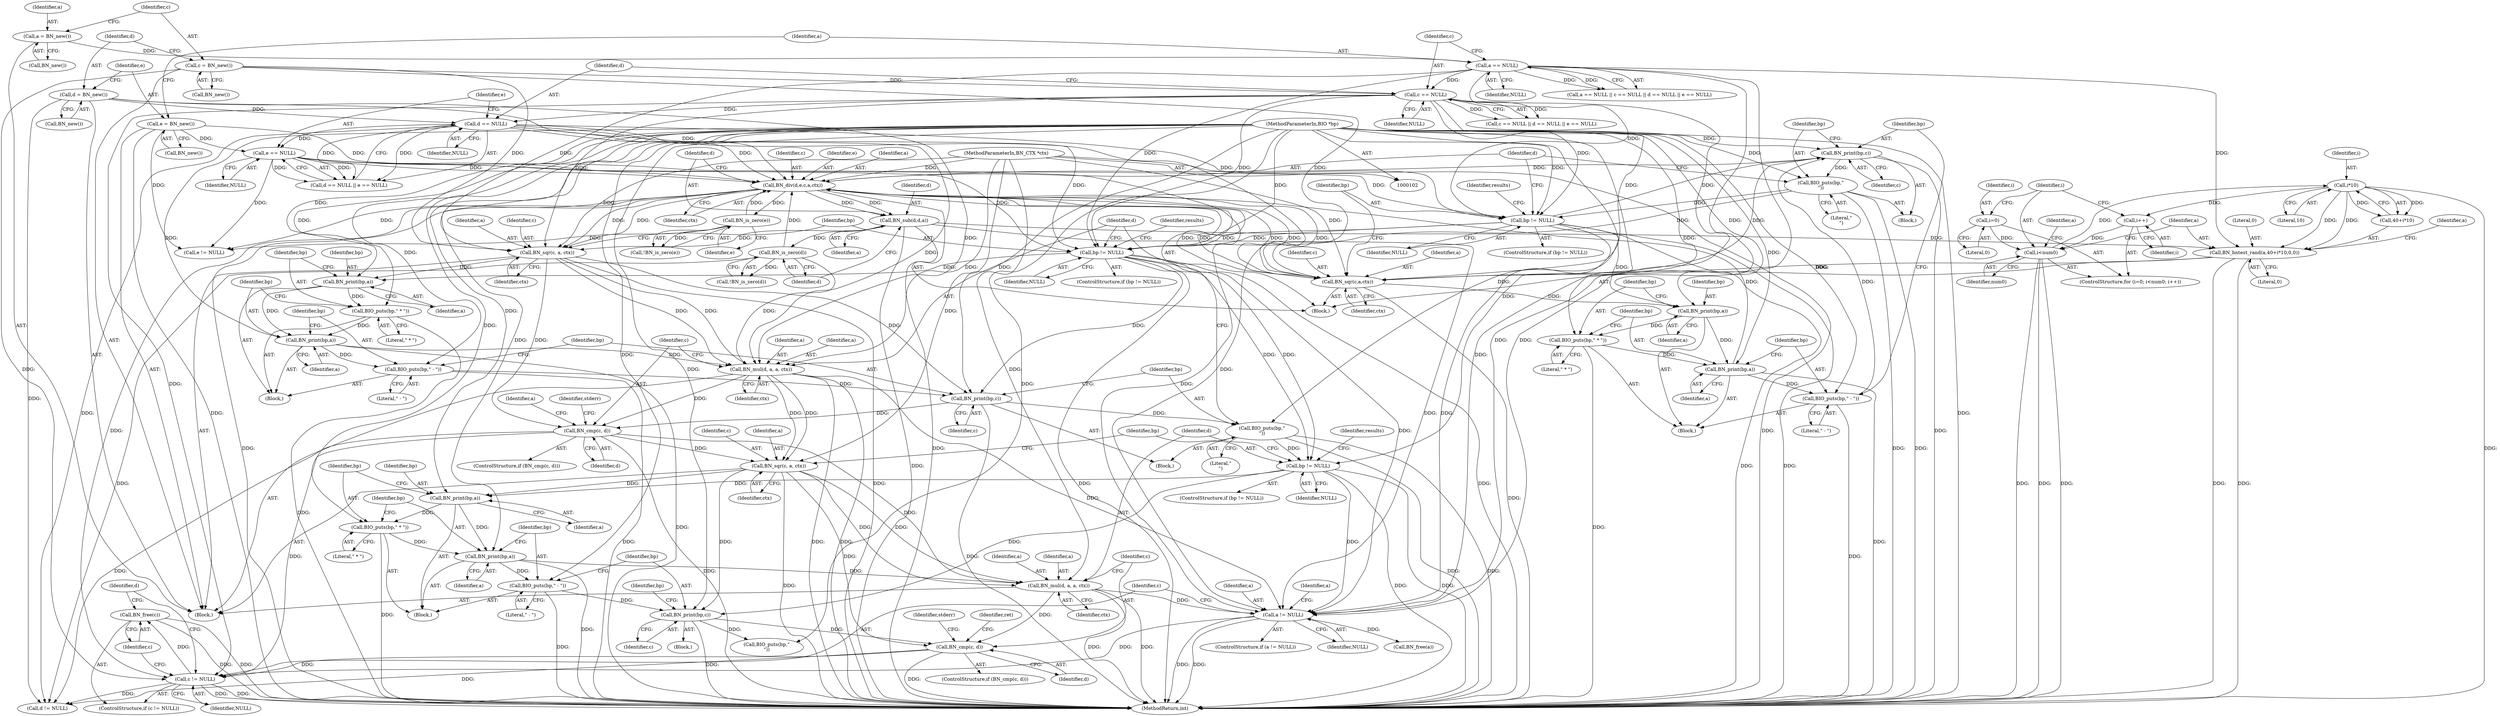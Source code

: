 digraph "0_openssl_a7a44ba55cb4f884c6bc9ceac90072dea38e66d0_3@API" {
"1000335" [label="(Call,BN_free(c))"];
"1000332" [label="(Call,c != NULL)"];
"1000264" [label="(Call,BN_cmp(c, d))"];
"1000227" [label="(Call,BN_sqr(c, a, ctx))"];
"1000133" [label="(Call,c == NULL)"];
"1000118" [label="(Call,c = BN_new())"];
"1000129" [label="(Call,a == NULL)"];
"1000115" [label="(Call,a = BN_new())"];
"1000200" [label="(Call,BN_div(d,e,c,a,ctx))"];
"1000213" [label="(Call,BN_is_zero(d))"];
"1000206" [label="(Call,BN_sub(d,d,a))"];
"1000121" [label="(Call,d = BN_new())"];
"1000137" [label="(Call,d == NULL)"];
"1000124" [label="(Call,e = BN_new())"];
"1000216" [label="(Call,BN_is_zero(e))"];
"1000140" [label="(Call,e == NULL)"];
"1000169" [label="(Call,BN_sqr(c,a,ctx))"];
"1000155" [label="(Call,BN_bntest_rand(a,40+i*10,0,0))"];
"1000159" [label="(Call,i*10)"];
"1000149" [label="(Call,i<num0)"];
"1000152" [label="(Call,i++)"];
"1000146" [label="(Call,i=0)"];
"1000104" [label="(MethodParameterIn,BN_CTX *ctx)"];
"1000194" [label="(Call,BN_print(bp,c))"];
"1000191" [label="(Call,BIO_puts(bp,\" - \"))"];
"1000188" [label="(Call,BN_print(bp,a))"];
"1000185" [label="(Call,BIO_puts(bp,\" * \"))"];
"1000182" [label="(Call,BN_print(bp,a))"];
"1000174" [label="(Call,bp != NULL)"];
"1000197" [label="(Call,BIO_puts(bp,\"\n\"))"];
"1000103" [label="(MethodParameterIn,BIO *bp)"];
"1000252" [label="(Call,BN_print(bp,c))"];
"1000232" [label="(Call,bp != NULL)"];
"1000249" [label="(Call,BIO_puts(bp,\" - \"))"];
"1000246" [label="(Call,BN_print(bp,a))"];
"1000243" [label="(Call,BIO_puts(bp,\" * \"))"];
"1000240" [label="(Call,BN_print(bp,a))"];
"1000258" [label="(Call,BN_mul(d, a, a, ctx))"];
"1000313" [label="(Call,BN_cmp(c, d))"];
"1000301" [label="(Call,BN_print(bp,c))"];
"1000281" [label="(Call,bp != NULL)"];
"1000255" [label="(Call,BIO_puts(bp,\"\n\"))"];
"1000298" [label="(Call,BIO_puts(bp,\" - \"))"];
"1000295" [label="(Call,BN_print(bp,a))"];
"1000292" [label="(Call,BIO_puts(bp,\" * \"))"];
"1000289" [label="(Call,BN_print(bp,a))"];
"1000276" [label="(Call,BN_sqr(c, a, ctx))"];
"1000307" [label="(Call,BN_mul(d, a, a, ctx))"];
"1000326" [label="(Call,a != NULL)"];
"1000123" [label="(Call,BN_new())"];
"1000183" [label="(Identifier,bp)"];
"1000173" [label="(ControlStructure,if (bp != NULL))"];
"1000169" [label="(Call,BN_sqr(c,a,ctx))"];
"1000213" [label="(Call,BN_is_zero(d))"];
"1000137" [label="(Call,d == NULL)"];
"1000159" [label="(Call,i*10)"];
"1000141" [label="(Identifier,e)"];
"1000307" [label="(Call,BN_mul(d, a, a, ctx))"];
"1000296" [label="(Identifier,bp)"];
"1000191" [label="(Call,BIO_puts(bp,\" - \"))"];
"1000150" [label="(Identifier,i)"];
"1000156" [label="(Identifier,a)"];
"1000302" [label="(Identifier,bp)"];
"1000140" [label="(Call,e == NULL)"];
"1000130" [label="(Identifier,a)"];
"1000162" [label="(Literal,0)"];
"1000311" [label="(Identifier,ctx)"];
"1000318" [label="(Identifier,stderr)"];
"1000206" [label="(Call,BN_sub(d,d,a))"];
"1000187" [label="(Literal,\" * \")"];
"1000244" [label="(Identifier,bp)"];
"1000196" [label="(Identifier,c)"];
"1000230" [label="(Identifier,ctx)"];
"1000351" [label="(MethodReturn,int)"];
"1000212" [label="(Call,!BN_is_zero(d))"];
"1000185" [label="(Call,BIO_puts(bp,\" * \"))"];
"1000330" [label="(Identifier,a)"];
"1000304" [label="(Call,BIO_puts(bp,\"\n\"))"];
"1000157" [label="(Call,40+i*10)"];
"1000139" [label="(Identifier,NULL)"];
"1000147" [label="(Identifier,i)"];
"1000287" [label="(Identifier,results)"];
"1000334" [label="(Identifier,NULL)"];
"1000335" [label="(Call,BN_free(c))"];
"1000263" [label="(ControlStructure,if (BN_cmp(c, d)))"];
"1000129" [label="(Call,a == NULL)"];
"1000207" [label="(Identifier,d)"];
"1000193" [label="(Literal,\" - \")"];
"1000274" [label="(Identifier,a)"];
"1000199" [label="(Literal,\"\n\")"];
"1000281" [label="(Call,bp != NULL)"];
"1000280" [label="(ControlStructure,if (bp != NULL))"];
"1000288" [label="(Block,)"];
"1000131" [label="(Identifier,NULL)"];
"1000242" [label="(Identifier,a)"];
"1000117" [label="(Call,BN_new())"];
"1000276" [label="(Call,BN_sqr(c, a, ctx))"];
"1000298" [label="(Call,BIO_puts(bp,\" - \"))"];
"1000120" [label="(Call,BN_new())"];
"1000175" [label="(Identifier,bp)"];
"1000194" [label="(Call,BN_print(bp,c))"];
"1000325" [label="(ControlStructure,if (a != NULL))"];
"1000171" [label="(Identifier,a)"];
"1000163" [label="(Literal,0)"];
"1000190" [label="(Identifier,a)"];
"1000231" [label="(ControlStructure,if (bp != NULL))"];
"1000181" [label="(Block,)"];
"1000322" [label="(Identifier,ret)"];
"1000134" [label="(Identifier,c)"];
"1000217" [label="(Identifier,e)"];
"1000128" [label="(Call,a == NULL || c == NULL || d == NULL || e == NULL)"];
"1000247" [label="(Identifier,bp)"];
"1000259" [label="(Identifier,d)"];
"1000126" [label="(Call,BN_new())"];
"1000339" [label="(Identifier,d)"];
"1000234" [label="(Identifier,NULL)"];
"1000250" [label="(Identifier,bp)"];
"1000299" [label="(Identifier,bp)"];
"1000265" [label="(Identifier,c)"];
"1000192" [label="(Identifier,bp)"];
"1000202" [label="(Identifier,e)"];
"1000305" [label="(Identifier,bp)"];
"1000229" [label="(Identifier,a)"];
"1000225" [label="(Identifier,a)"];
"1000186" [label="(Identifier,bp)"];
"1000292" [label="(Call,BIO_puts(bp,\" * \"))"];
"1000119" [label="(Identifier,c)"];
"1000215" [label="(Call,!BN_is_zero(e))"];
"1000248" [label="(Identifier,a)"];
"1000241" [label="(Identifier,bp)"];
"1000314" [label="(Identifier,c)"];
"1000344" [label="(Call,e != NULL)"];
"1000148" [label="(Literal,0)"];
"1000295" [label="(Call,BN_print(bp,a))"];
"1000208" [label="(Identifier,d)"];
"1000232" [label="(Call,bp != NULL)"];
"1000138" [label="(Identifier,d)"];
"1000266" [label="(Identifier,d)"];
"1000261" [label="(Identifier,a)"];
"1000145" [label="(ControlStructure,for (i=0; i<num0; i++))"];
"1000243" [label="(Call,BIO_puts(bp,\" * \"))"];
"1000269" [label="(Identifier,stderr)"];
"1000233" [label="(Identifier,bp)"];
"1000103" [label="(MethodParameterIn,BIO *bp)"];
"1000309" [label="(Identifier,a)"];
"1000151" [label="(Identifier,num0)"];
"1000118" [label="(Call,c = BN_new())"];
"1000189" [label="(Identifier,bp)"];
"1000308" [label="(Identifier,d)"];
"1000201" [label="(Identifier,d)"];
"1000262" [label="(Identifier,ctx)"];
"1000336" [label="(Identifier,c)"];
"1000136" [label="(Call,d == NULL || e == NULL)"];
"1000257" [label="(Literal,\"\n\")"];
"1000132" [label="(Call,c == NULL || d == NULL || e == NULL)"];
"1000303" [label="(Identifier,c)"];
"1000333" [label="(Identifier,c)"];
"1000166" [label="(Identifier,a)"];
"1000135" [label="(Identifier,NULL)"];
"1000327" [label="(Identifier,a)"];
"1000240" [label="(Call,BN_print(bp,a))"];
"1000209" [label="(Identifier,a)"];
"1000154" [label="(Block,)"];
"1000177" [label="(Block,)"];
"1000122" [label="(Identifier,d)"];
"1000105" [label="(Block,)"];
"1000246" [label="(Call,BN_print(bp,a))"];
"1000133" [label="(Call,c == NULL)"];
"1000253" [label="(Identifier,bp)"];
"1000238" [label="(Identifier,results)"];
"1000170" [label="(Identifier,c)"];
"1000290" [label="(Identifier,bp)"];
"1000277" [label="(Identifier,c)"];
"1000264" [label="(Call,BN_cmp(c, d))"];
"1000180" [label="(Identifier,results)"];
"1000297" [label="(Identifier,a)"];
"1000146" [label="(Call,i=0)"];
"1000205" [label="(Identifier,ctx)"];
"1000116" [label="(Identifier,a)"];
"1000161" [label="(Literal,10)"];
"1000254" [label="(Identifier,c)"];
"1000204" [label="(Identifier,a)"];
"1000249" [label="(Call,BIO_puts(bp,\" - \"))"];
"1000235" [label="(Block,)"];
"1000289" [label="(Call,BN_print(bp,a))"];
"1000315" [label="(Identifier,d)"];
"1000284" [label="(Block,)"];
"1000310" [label="(Identifier,a)"];
"1000256" [label="(Identifier,bp)"];
"1000104" [label="(MethodParameterIn,BN_CTX *ctx)"];
"1000301" [label="(Call,BN_print(bp,c))"];
"1000203" [label="(Identifier,c)"];
"1000172" [label="(Identifier,ctx)"];
"1000283" [label="(Identifier,NULL)"];
"1000332" [label="(Call,c != NULL)"];
"1000155" [label="(Call,BN_bntest_rand(a,40+i*10,0,0))"];
"1000153" [label="(Identifier,i)"];
"1000251" [label="(Literal,\" - \")"];
"1000313" [label="(Call,BN_cmp(c, d))"];
"1000214" [label="(Identifier,d)"];
"1000174" [label="(Call,bp != NULL)"];
"1000152" [label="(Call,i++)"];
"1000326" [label="(Call,a != NULL)"];
"1000198" [label="(Identifier,bp)"];
"1000115" [label="(Call,a = BN_new())"];
"1000125" [label="(Identifier,e)"];
"1000255" [label="(Call,BIO_puts(bp,\"\n\"))"];
"1000121" [label="(Call,d = BN_new())"];
"1000160" [label="(Identifier,i)"];
"1000195" [label="(Identifier,bp)"];
"1000176" [label="(Identifier,NULL)"];
"1000239" [label="(Block,)"];
"1000279" [label="(Identifier,ctx)"];
"1000329" [label="(Call,BN_free(a))"];
"1000188" [label="(Call,BN_print(bp,a))"];
"1000200" [label="(Call,BN_div(d,e,c,a,ctx))"];
"1000278" [label="(Identifier,a)"];
"1000294" [label="(Literal,\" * \")"];
"1000328" [label="(Identifier,NULL)"];
"1000282" [label="(Identifier,bp)"];
"1000338" [label="(Call,d != NULL)"];
"1000228" [label="(Identifier,c)"];
"1000258" [label="(Call,BN_mul(d, a, a, ctx))"];
"1000149" [label="(Call,i<num0)"];
"1000331" [label="(ControlStructure,if (c != NULL))"];
"1000252" [label="(Call,BN_print(bp,c))"];
"1000293" [label="(Identifier,bp)"];
"1000291" [label="(Identifier,a)"];
"1000245" [label="(Literal,\" * \")"];
"1000142" [label="(Identifier,NULL)"];
"1000312" [label="(ControlStructure,if (BN_cmp(c, d)))"];
"1000300" [label="(Literal,\" - \")"];
"1000260" [label="(Identifier,a)"];
"1000197" [label="(Call,BIO_puts(bp,\"\n\"))"];
"1000182" [label="(Call,BN_print(bp,a))"];
"1000227" [label="(Call,BN_sqr(c, a, ctx))"];
"1000216" [label="(Call,BN_is_zero(e))"];
"1000124" [label="(Call,e = BN_new())"];
"1000184" [label="(Identifier,a)"];
"1000335" -> "1000331"  [label="AST: "];
"1000335" -> "1000336"  [label="CFG: "];
"1000336" -> "1000335"  [label="AST: "];
"1000339" -> "1000335"  [label="CFG: "];
"1000335" -> "1000351"  [label="DDG: "];
"1000335" -> "1000351"  [label="DDG: "];
"1000332" -> "1000335"  [label="DDG: "];
"1000332" -> "1000331"  [label="AST: "];
"1000332" -> "1000334"  [label="CFG: "];
"1000333" -> "1000332"  [label="AST: "];
"1000334" -> "1000332"  [label="AST: "];
"1000336" -> "1000332"  [label="CFG: "];
"1000339" -> "1000332"  [label="CFG: "];
"1000332" -> "1000351"  [label="DDG: "];
"1000332" -> "1000351"  [label="DDG: "];
"1000264" -> "1000332"  [label="DDG: "];
"1000133" -> "1000332"  [label="DDG: "];
"1000200" -> "1000332"  [label="DDG: "];
"1000118" -> "1000332"  [label="DDG: "];
"1000313" -> "1000332"  [label="DDG: "];
"1000326" -> "1000332"  [label="DDG: "];
"1000332" -> "1000338"  [label="DDG: "];
"1000264" -> "1000263"  [label="AST: "];
"1000264" -> "1000266"  [label="CFG: "];
"1000265" -> "1000264"  [label="AST: "];
"1000266" -> "1000264"  [label="AST: "];
"1000269" -> "1000264"  [label="CFG: "];
"1000274" -> "1000264"  [label="CFG: "];
"1000264" -> "1000351"  [label="DDG: "];
"1000227" -> "1000264"  [label="DDG: "];
"1000252" -> "1000264"  [label="DDG: "];
"1000258" -> "1000264"  [label="DDG: "];
"1000264" -> "1000276"  [label="DDG: "];
"1000264" -> "1000307"  [label="DDG: "];
"1000264" -> "1000338"  [label="DDG: "];
"1000227" -> "1000105"  [label="AST: "];
"1000227" -> "1000230"  [label="CFG: "];
"1000228" -> "1000227"  [label="AST: "];
"1000229" -> "1000227"  [label="AST: "];
"1000230" -> "1000227"  [label="AST: "];
"1000233" -> "1000227"  [label="CFG: "];
"1000227" -> "1000351"  [label="DDG: "];
"1000133" -> "1000227"  [label="DDG: "];
"1000200" -> "1000227"  [label="DDG: "];
"1000200" -> "1000227"  [label="DDG: "];
"1000118" -> "1000227"  [label="DDG: "];
"1000129" -> "1000227"  [label="DDG: "];
"1000206" -> "1000227"  [label="DDG: "];
"1000104" -> "1000227"  [label="DDG: "];
"1000227" -> "1000240"  [label="DDG: "];
"1000227" -> "1000252"  [label="DDG: "];
"1000227" -> "1000258"  [label="DDG: "];
"1000227" -> "1000258"  [label="DDG: "];
"1000133" -> "1000132"  [label="AST: "];
"1000133" -> "1000135"  [label="CFG: "];
"1000134" -> "1000133"  [label="AST: "];
"1000135" -> "1000133"  [label="AST: "];
"1000138" -> "1000133"  [label="CFG: "];
"1000132" -> "1000133"  [label="CFG: "];
"1000133" -> "1000132"  [label="DDG: "];
"1000133" -> "1000132"  [label="DDG: "];
"1000118" -> "1000133"  [label="DDG: "];
"1000129" -> "1000133"  [label="DDG: "];
"1000133" -> "1000137"  [label="DDG: "];
"1000133" -> "1000169"  [label="DDG: "];
"1000133" -> "1000174"  [label="DDG: "];
"1000133" -> "1000232"  [label="DDG: "];
"1000133" -> "1000326"  [label="DDG: "];
"1000118" -> "1000105"  [label="AST: "];
"1000118" -> "1000120"  [label="CFG: "];
"1000119" -> "1000118"  [label="AST: "];
"1000120" -> "1000118"  [label="AST: "];
"1000122" -> "1000118"  [label="CFG: "];
"1000118" -> "1000169"  [label="DDG: "];
"1000129" -> "1000128"  [label="AST: "];
"1000129" -> "1000131"  [label="CFG: "];
"1000130" -> "1000129"  [label="AST: "];
"1000131" -> "1000129"  [label="AST: "];
"1000134" -> "1000129"  [label="CFG: "];
"1000128" -> "1000129"  [label="CFG: "];
"1000129" -> "1000128"  [label="DDG: "];
"1000129" -> "1000128"  [label="DDG: "];
"1000115" -> "1000129"  [label="DDG: "];
"1000129" -> "1000155"  [label="DDG: "];
"1000129" -> "1000174"  [label="DDG: "];
"1000129" -> "1000232"  [label="DDG: "];
"1000129" -> "1000326"  [label="DDG: "];
"1000129" -> "1000326"  [label="DDG: "];
"1000115" -> "1000105"  [label="AST: "];
"1000115" -> "1000117"  [label="CFG: "];
"1000116" -> "1000115"  [label="AST: "];
"1000117" -> "1000115"  [label="AST: "];
"1000119" -> "1000115"  [label="CFG: "];
"1000200" -> "1000154"  [label="AST: "];
"1000200" -> "1000205"  [label="CFG: "];
"1000201" -> "1000200"  [label="AST: "];
"1000202" -> "1000200"  [label="AST: "];
"1000203" -> "1000200"  [label="AST: "];
"1000204" -> "1000200"  [label="AST: "];
"1000205" -> "1000200"  [label="AST: "];
"1000207" -> "1000200"  [label="CFG: "];
"1000200" -> "1000351"  [label="DDG: "];
"1000200" -> "1000351"  [label="DDG: "];
"1000200" -> "1000169"  [label="DDG: "];
"1000200" -> "1000169"  [label="DDG: "];
"1000213" -> "1000200"  [label="DDG: "];
"1000121" -> "1000200"  [label="DDG: "];
"1000137" -> "1000200"  [label="DDG: "];
"1000124" -> "1000200"  [label="DDG: "];
"1000216" -> "1000200"  [label="DDG: "];
"1000140" -> "1000200"  [label="DDG: "];
"1000169" -> "1000200"  [label="DDG: "];
"1000169" -> "1000200"  [label="DDG: "];
"1000169" -> "1000200"  [label="DDG: "];
"1000194" -> "1000200"  [label="DDG: "];
"1000188" -> "1000200"  [label="DDG: "];
"1000104" -> "1000200"  [label="DDG: "];
"1000200" -> "1000206"  [label="DDG: "];
"1000200" -> "1000206"  [label="DDG: "];
"1000200" -> "1000216"  [label="DDG: "];
"1000200" -> "1000344"  [label="DDG: "];
"1000213" -> "1000212"  [label="AST: "];
"1000213" -> "1000214"  [label="CFG: "];
"1000214" -> "1000213"  [label="AST: "];
"1000212" -> "1000213"  [label="CFG: "];
"1000213" -> "1000212"  [label="DDG: "];
"1000206" -> "1000213"  [label="DDG: "];
"1000213" -> "1000258"  [label="DDG: "];
"1000213" -> "1000338"  [label="DDG: "];
"1000206" -> "1000154"  [label="AST: "];
"1000206" -> "1000209"  [label="CFG: "];
"1000207" -> "1000206"  [label="AST: "];
"1000208" -> "1000206"  [label="AST: "];
"1000209" -> "1000206"  [label="AST: "];
"1000214" -> "1000206"  [label="CFG: "];
"1000206" -> "1000351"  [label="DDG: "];
"1000206" -> "1000155"  [label="DDG: "];
"1000206" -> "1000326"  [label="DDG: "];
"1000121" -> "1000105"  [label="AST: "];
"1000121" -> "1000123"  [label="CFG: "];
"1000122" -> "1000121"  [label="AST: "];
"1000123" -> "1000121"  [label="AST: "];
"1000125" -> "1000121"  [label="CFG: "];
"1000121" -> "1000137"  [label="DDG: "];
"1000121" -> "1000258"  [label="DDG: "];
"1000121" -> "1000338"  [label="DDG: "];
"1000137" -> "1000136"  [label="AST: "];
"1000137" -> "1000139"  [label="CFG: "];
"1000138" -> "1000137"  [label="AST: "];
"1000139" -> "1000137"  [label="AST: "];
"1000141" -> "1000137"  [label="CFG: "];
"1000136" -> "1000137"  [label="CFG: "];
"1000137" -> "1000136"  [label="DDG: "];
"1000137" -> "1000136"  [label="DDG: "];
"1000137" -> "1000140"  [label="DDG: "];
"1000137" -> "1000174"  [label="DDG: "];
"1000137" -> "1000232"  [label="DDG: "];
"1000137" -> "1000258"  [label="DDG: "];
"1000137" -> "1000326"  [label="DDG: "];
"1000137" -> "1000338"  [label="DDG: "];
"1000124" -> "1000105"  [label="AST: "];
"1000124" -> "1000126"  [label="CFG: "];
"1000125" -> "1000124"  [label="AST: "];
"1000126" -> "1000124"  [label="AST: "];
"1000130" -> "1000124"  [label="CFG: "];
"1000124" -> "1000351"  [label="DDG: "];
"1000124" -> "1000140"  [label="DDG: "];
"1000124" -> "1000344"  [label="DDG: "];
"1000216" -> "1000215"  [label="AST: "];
"1000216" -> "1000217"  [label="CFG: "];
"1000217" -> "1000216"  [label="AST: "];
"1000215" -> "1000216"  [label="CFG: "];
"1000216" -> "1000215"  [label="DDG: "];
"1000216" -> "1000344"  [label="DDG: "];
"1000140" -> "1000136"  [label="AST: "];
"1000140" -> "1000142"  [label="CFG: "];
"1000141" -> "1000140"  [label="AST: "];
"1000142" -> "1000140"  [label="AST: "];
"1000136" -> "1000140"  [label="CFG: "];
"1000140" -> "1000136"  [label="DDG: "];
"1000140" -> "1000136"  [label="DDG: "];
"1000140" -> "1000174"  [label="DDG: "];
"1000140" -> "1000232"  [label="DDG: "];
"1000140" -> "1000326"  [label="DDG: "];
"1000140" -> "1000344"  [label="DDG: "];
"1000169" -> "1000154"  [label="AST: "];
"1000169" -> "1000172"  [label="CFG: "];
"1000170" -> "1000169"  [label="AST: "];
"1000171" -> "1000169"  [label="AST: "];
"1000172" -> "1000169"  [label="AST: "];
"1000175" -> "1000169"  [label="CFG: "];
"1000169" -> "1000351"  [label="DDG: "];
"1000155" -> "1000169"  [label="DDG: "];
"1000104" -> "1000169"  [label="DDG: "];
"1000169" -> "1000182"  [label="DDG: "];
"1000169" -> "1000194"  [label="DDG: "];
"1000155" -> "1000154"  [label="AST: "];
"1000155" -> "1000163"  [label="CFG: "];
"1000156" -> "1000155"  [label="AST: "];
"1000157" -> "1000155"  [label="AST: "];
"1000162" -> "1000155"  [label="AST: "];
"1000163" -> "1000155"  [label="AST: "];
"1000166" -> "1000155"  [label="CFG: "];
"1000155" -> "1000351"  [label="DDG: "];
"1000155" -> "1000351"  [label="DDG: "];
"1000159" -> "1000155"  [label="DDG: "];
"1000159" -> "1000155"  [label="DDG: "];
"1000159" -> "1000157"  [label="AST: "];
"1000159" -> "1000161"  [label="CFG: "];
"1000160" -> "1000159"  [label="AST: "];
"1000161" -> "1000159"  [label="AST: "];
"1000157" -> "1000159"  [label="CFG: "];
"1000159" -> "1000351"  [label="DDG: "];
"1000159" -> "1000152"  [label="DDG: "];
"1000159" -> "1000157"  [label="DDG: "];
"1000159" -> "1000157"  [label="DDG: "];
"1000149" -> "1000159"  [label="DDG: "];
"1000149" -> "1000145"  [label="AST: "];
"1000149" -> "1000151"  [label="CFG: "];
"1000150" -> "1000149"  [label="AST: "];
"1000151" -> "1000149"  [label="AST: "];
"1000156" -> "1000149"  [label="CFG: "];
"1000225" -> "1000149"  [label="CFG: "];
"1000149" -> "1000351"  [label="DDG: "];
"1000149" -> "1000351"  [label="DDG: "];
"1000149" -> "1000351"  [label="DDG: "];
"1000152" -> "1000149"  [label="DDG: "];
"1000146" -> "1000149"  [label="DDG: "];
"1000152" -> "1000145"  [label="AST: "];
"1000152" -> "1000153"  [label="CFG: "];
"1000153" -> "1000152"  [label="AST: "];
"1000150" -> "1000152"  [label="CFG: "];
"1000146" -> "1000145"  [label="AST: "];
"1000146" -> "1000148"  [label="CFG: "];
"1000147" -> "1000146"  [label="AST: "];
"1000148" -> "1000146"  [label="AST: "];
"1000150" -> "1000146"  [label="CFG: "];
"1000104" -> "1000102"  [label="AST: "];
"1000104" -> "1000351"  [label="DDG: "];
"1000104" -> "1000258"  [label="DDG: "];
"1000104" -> "1000276"  [label="DDG: "];
"1000104" -> "1000307"  [label="DDG: "];
"1000194" -> "1000177"  [label="AST: "];
"1000194" -> "1000196"  [label="CFG: "];
"1000195" -> "1000194"  [label="AST: "];
"1000196" -> "1000194"  [label="AST: "];
"1000198" -> "1000194"  [label="CFG: "];
"1000194" -> "1000351"  [label="DDG: "];
"1000191" -> "1000194"  [label="DDG: "];
"1000174" -> "1000194"  [label="DDG: "];
"1000103" -> "1000194"  [label="DDG: "];
"1000194" -> "1000197"  [label="DDG: "];
"1000191" -> "1000181"  [label="AST: "];
"1000191" -> "1000193"  [label="CFG: "];
"1000192" -> "1000191"  [label="AST: "];
"1000193" -> "1000191"  [label="AST: "];
"1000195" -> "1000191"  [label="CFG: "];
"1000191" -> "1000351"  [label="DDG: "];
"1000188" -> "1000191"  [label="DDG: "];
"1000103" -> "1000191"  [label="DDG: "];
"1000188" -> "1000181"  [label="AST: "];
"1000188" -> "1000190"  [label="CFG: "];
"1000189" -> "1000188"  [label="AST: "];
"1000190" -> "1000188"  [label="AST: "];
"1000192" -> "1000188"  [label="CFG: "];
"1000188" -> "1000351"  [label="DDG: "];
"1000185" -> "1000188"  [label="DDG: "];
"1000103" -> "1000188"  [label="DDG: "];
"1000182" -> "1000188"  [label="DDG: "];
"1000185" -> "1000181"  [label="AST: "];
"1000185" -> "1000187"  [label="CFG: "];
"1000186" -> "1000185"  [label="AST: "];
"1000187" -> "1000185"  [label="AST: "];
"1000189" -> "1000185"  [label="CFG: "];
"1000185" -> "1000351"  [label="DDG: "];
"1000182" -> "1000185"  [label="DDG: "];
"1000103" -> "1000185"  [label="DDG: "];
"1000182" -> "1000181"  [label="AST: "];
"1000182" -> "1000184"  [label="CFG: "];
"1000183" -> "1000182"  [label="AST: "];
"1000184" -> "1000182"  [label="AST: "];
"1000186" -> "1000182"  [label="CFG: "];
"1000174" -> "1000182"  [label="DDG: "];
"1000103" -> "1000182"  [label="DDG: "];
"1000174" -> "1000173"  [label="AST: "];
"1000174" -> "1000176"  [label="CFG: "];
"1000175" -> "1000174"  [label="AST: "];
"1000176" -> "1000174"  [label="AST: "];
"1000180" -> "1000174"  [label="CFG: "];
"1000201" -> "1000174"  [label="CFG: "];
"1000174" -> "1000351"  [label="DDG: "];
"1000174" -> "1000351"  [label="DDG: "];
"1000197" -> "1000174"  [label="DDG: "];
"1000103" -> "1000174"  [label="DDG: "];
"1000174" -> "1000232"  [label="DDG: "];
"1000174" -> "1000232"  [label="DDG: "];
"1000174" -> "1000326"  [label="DDG: "];
"1000197" -> "1000177"  [label="AST: "];
"1000197" -> "1000199"  [label="CFG: "];
"1000198" -> "1000197"  [label="AST: "];
"1000199" -> "1000197"  [label="AST: "];
"1000201" -> "1000197"  [label="CFG: "];
"1000197" -> "1000351"  [label="DDG: "];
"1000197" -> "1000351"  [label="DDG: "];
"1000103" -> "1000197"  [label="DDG: "];
"1000197" -> "1000232"  [label="DDG: "];
"1000103" -> "1000102"  [label="AST: "];
"1000103" -> "1000351"  [label="DDG: "];
"1000103" -> "1000232"  [label="DDG: "];
"1000103" -> "1000240"  [label="DDG: "];
"1000103" -> "1000243"  [label="DDG: "];
"1000103" -> "1000246"  [label="DDG: "];
"1000103" -> "1000249"  [label="DDG: "];
"1000103" -> "1000252"  [label="DDG: "];
"1000103" -> "1000255"  [label="DDG: "];
"1000103" -> "1000281"  [label="DDG: "];
"1000103" -> "1000289"  [label="DDG: "];
"1000103" -> "1000292"  [label="DDG: "];
"1000103" -> "1000295"  [label="DDG: "];
"1000103" -> "1000298"  [label="DDG: "];
"1000103" -> "1000301"  [label="DDG: "];
"1000103" -> "1000304"  [label="DDG: "];
"1000252" -> "1000235"  [label="AST: "];
"1000252" -> "1000254"  [label="CFG: "];
"1000253" -> "1000252"  [label="AST: "];
"1000254" -> "1000252"  [label="AST: "];
"1000256" -> "1000252"  [label="CFG: "];
"1000252" -> "1000351"  [label="DDG: "];
"1000232" -> "1000252"  [label="DDG: "];
"1000249" -> "1000252"  [label="DDG: "];
"1000252" -> "1000255"  [label="DDG: "];
"1000232" -> "1000231"  [label="AST: "];
"1000232" -> "1000234"  [label="CFG: "];
"1000233" -> "1000232"  [label="AST: "];
"1000234" -> "1000232"  [label="AST: "];
"1000238" -> "1000232"  [label="CFG: "];
"1000259" -> "1000232"  [label="CFG: "];
"1000232" -> "1000351"  [label="DDG: "];
"1000232" -> "1000351"  [label="DDG: "];
"1000232" -> "1000240"  [label="DDG: "];
"1000232" -> "1000281"  [label="DDG: "];
"1000232" -> "1000281"  [label="DDG: "];
"1000232" -> "1000326"  [label="DDG: "];
"1000249" -> "1000239"  [label="AST: "];
"1000249" -> "1000251"  [label="CFG: "];
"1000250" -> "1000249"  [label="AST: "];
"1000251" -> "1000249"  [label="AST: "];
"1000253" -> "1000249"  [label="CFG: "];
"1000249" -> "1000351"  [label="DDG: "];
"1000246" -> "1000249"  [label="DDG: "];
"1000246" -> "1000239"  [label="AST: "];
"1000246" -> "1000248"  [label="CFG: "];
"1000247" -> "1000246"  [label="AST: "];
"1000248" -> "1000246"  [label="AST: "];
"1000250" -> "1000246"  [label="CFG: "];
"1000246" -> "1000351"  [label="DDG: "];
"1000243" -> "1000246"  [label="DDG: "];
"1000240" -> "1000246"  [label="DDG: "];
"1000246" -> "1000258"  [label="DDG: "];
"1000243" -> "1000239"  [label="AST: "];
"1000243" -> "1000245"  [label="CFG: "];
"1000244" -> "1000243"  [label="AST: "];
"1000245" -> "1000243"  [label="AST: "];
"1000247" -> "1000243"  [label="CFG: "];
"1000243" -> "1000351"  [label="DDG: "];
"1000240" -> "1000243"  [label="DDG: "];
"1000240" -> "1000239"  [label="AST: "];
"1000240" -> "1000242"  [label="CFG: "];
"1000241" -> "1000240"  [label="AST: "];
"1000242" -> "1000240"  [label="AST: "];
"1000244" -> "1000240"  [label="CFG: "];
"1000258" -> "1000105"  [label="AST: "];
"1000258" -> "1000262"  [label="CFG: "];
"1000259" -> "1000258"  [label="AST: "];
"1000260" -> "1000258"  [label="AST: "];
"1000261" -> "1000258"  [label="AST: "];
"1000262" -> "1000258"  [label="AST: "];
"1000265" -> "1000258"  [label="CFG: "];
"1000258" -> "1000351"  [label="DDG: "];
"1000258" -> "1000351"  [label="DDG: "];
"1000258" -> "1000276"  [label="DDG: "];
"1000258" -> "1000276"  [label="DDG: "];
"1000258" -> "1000326"  [label="DDG: "];
"1000313" -> "1000312"  [label="AST: "];
"1000313" -> "1000315"  [label="CFG: "];
"1000314" -> "1000313"  [label="AST: "];
"1000315" -> "1000313"  [label="AST: "];
"1000318" -> "1000313"  [label="CFG: "];
"1000322" -> "1000313"  [label="CFG: "];
"1000313" -> "1000351"  [label="DDG: "];
"1000301" -> "1000313"  [label="DDG: "];
"1000276" -> "1000313"  [label="DDG: "];
"1000307" -> "1000313"  [label="DDG: "];
"1000313" -> "1000338"  [label="DDG: "];
"1000301" -> "1000284"  [label="AST: "];
"1000301" -> "1000303"  [label="CFG: "];
"1000302" -> "1000301"  [label="AST: "];
"1000303" -> "1000301"  [label="AST: "];
"1000305" -> "1000301"  [label="CFG: "];
"1000301" -> "1000351"  [label="DDG: "];
"1000281" -> "1000301"  [label="DDG: "];
"1000298" -> "1000301"  [label="DDG: "];
"1000276" -> "1000301"  [label="DDG: "];
"1000301" -> "1000304"  [label="DDG: "];
"1000281" -> "1000280"  [label="AST: "];
"1000281" -> "1000283"  [label="CFG: "];
"1000282" -> "1000281"  [label="AST: "];
"1000283" -> "1000281"  [label="AST: "];
"1000287" -> "1000281"  [label="CFG: "];
"1000308" -> "1000281"  [label="CFG: "];
"1000281" -> "1000351"  [label="DDG: "];
"1000281" -> "1000351"  [label="DDG: "];
"1000255" -> "1000281"  [label="DDG: "];
"1000281" -> "1000289"  [label="DDG: "];
"1000281" -> "1000326"  [label="DDG: "];
"1000255" -> "1000235"  [label="AST: "];
"1000255" -> "1000257"  [label="CFG: "];
"1000256" -> "1000255"  [label="AST: "];
"1000257" -> "1000255"  [label="AST: "];
"1000259" -> "1000255"  [label="CFG: "];
"1000255" -> "1000351"  [label="DDG: "];
"1000255" -> "1000351"  [label="DDG: "];
"1000298" -> "1000288"  [label="AST: "];
"1000298" -> "1000300"  [label="CFG: "];
"1000299" -> "1000298"  [label="AST: "];
"1000300" -> "1000298"  [label="AST: "];
"1000302" -> "1000298"  [label="CFG: "];
"1000298" -> "1000351"  [label="DDG: "];
"1000295" -> "1000298"  [label="DDG: "];
"1000295" -> "1000288"  [label="AST: "];
"1000295" -> "1000297"  [label="CFG: "];
"1000296" -> "1000295"  [label="AST: "];
"1000297" -> "1000295"  [label="AST: "];
"1000299" -> "1000295"  [label="CFG: "];
"1000295" -> "1000351"  [label="DDG: "];
"1000292" -> "1000295"  [label="DDG: "];
"1000289" -> "1000295"  [label="DDG: "];
"1000295" -> "1000307"  [label="DDG: "];
"1000292" -> "1000288"  [label="AST: "];
"1000292" -> "1000294"  [label="CFG: "];
"1000293" -> "1000292"  [label="AST: "];
"1000294" -> "1000292"  [label="AST: "];
"1000296" -> "1000292"  [label="CFG: "];
"1000292" -> "1000351"  [label="DDG: "];
"1000289" -> "1000292"  [label="DDG: "];
"1000289" -> "1000288"  [label="AST: "];
"1000289" -> "1000291"  [label="CFG: "];
"1000290" -> "1000289"  [label="AST: "];
"1000291" -> "1000289"  [label="AST: "];
"1000293" -> "1000289"  [label="CFG: "];
"1000276" -> "1000289"  [label="DDG: "];
"1000276" -> "1000105"  [label="AST: "];
"1000276" -> "1000279"  [label="CFG: "];
"1000277" -> "1000276"  [label="AST: "];
"1000278" -> "1000276"  [label="AST: "];
"1000279" -> "1000276"  [label="AST: "];
"1000282" -> "1000276"  [label="CFG: "];
"1000276" -> "1000351"  [label="DDG: "];
"1000276" -> "1000307"  [label="DDG: "];
"1000276" -> "1000307"  [label="DDG: "];
"1000307" -> "1000105"  [label="AST: "];
"1000307" -> "1000311"  [label="CFG: "];
"1000308" -> "1000307"  [label="AST: "];
"1000309" -> "1000307"  [label="AST: "];
"1000310" -> "1000307"  [label="AST: "];
"1000311" -> "1000307"  [label="AST: "];
"1000314" -> "1000307"  [label="CFG: "];
"1000307" -> "1000351"  [label="DDG: "];
"1000307" -> "1000351"  [label="DDG: "];
"1000307" -> "1000326"  [label="DDG: "];
"1000326" -> "1000325"  [label="AST: "];
"1000326" -> "1000328"  [label="CFG: "];
"1000327" -> "1000326"  [label="AST: "];
"1000328" -> "1000326"  [label="AST: "];
"1000330" -> "1000326"  [label="CFG: "];
"1000333" -> "1000326"  [label="CFG: "];
"1000326" -> "1000351"  [label="DDG: "];
"1000326" -> "1000351"  [label="DDG: "];
"1000326" -> "1000329"  [label="DDG: "];
}

